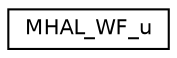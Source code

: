 digraph "Graphical Class Hierarchy"
{
 // INTERACTIVE_SVG=YES
  edge [fontname="Helvetica",fontsize="10",labelfontname="Helvetica",labelfontsize="10"];
  node [fontname="Helvetica",fontsize="10",shape=record];
  rankdir="LR";
  Node1 [label="MHAL_WF_u",height=0.2,width=0.4,color="black", fillcolor="white", style="filled",URL="$class_standard_interfaces__i_1_1_m_h_a_l___w_f__u.html"];
}
